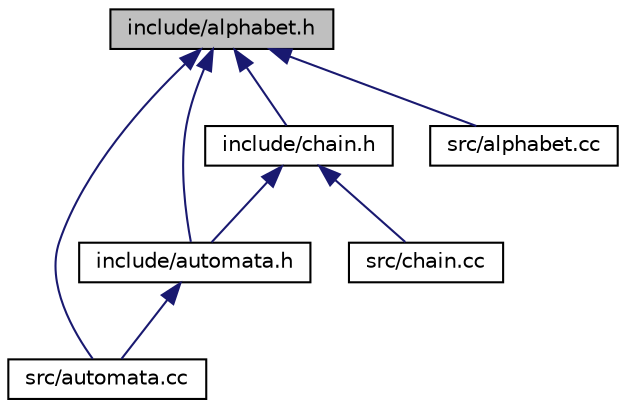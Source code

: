 digraph "include/alphabet.h"
{
 // LATEX_PDF_SIZE
  edge [fontname="Helvetica",fontsize="10",labelfontname="Helvetica",labelfontsize="10"];
  node [fontname="Helvetica",fontsize="10",shape=record];
  Node1 [label="include/alphabet.h",height=0.2,width=0.4,color="black", fillcolor="grey75", style="filled", fontcolor="black",tooltip="This file contains the alphabet class."];
  Node1 -> Node2 [dir="back",color="midnightblue",fontsize="10",style="solid",fontname="Helvetica"];
  Node2 [label="include/automata.h",height=0.2,width=0.4,color="black", fillcolor="white", style="filled",URL="$automata_8h.html",tooltip="This file contains the automata class."];
  Node2 -> Node3 [dir="back",color="midnightblue",fontsize="10",style="solid",fontname="Helvetica"];
  Node3 [label="src/automata.cc",height=0.2,width=0.4,color="black", fillcolor="white", style="filled",URL="$automata_8cc.html",tooltip="This file contains the different methods of the automata class."];
  Node1 -> Node4 [dir="back",color="midnightblue",fontsize="10",style="solid",fontname="Helvetica"];
  Node4 [label="include/chain.h",height=0.2,width=0.4,color="black", fillcolor="white", style="filled",URL="$chain_8h.html",tooltip="This file contains the chain class."];
  Node4 -> Node2 [dir="back",color="midnightblue",fontsize="10",style="solid",fontname="Helvetica"];
  Node4 -> Node5 [dir="back",color="midnightblue",fontsize="10",style="solid",fontname="Helvetica"];
  Node5 [label="src/chain.cc",height=0.2,width=0.4,color="black", fillcolor="white", style="filled",URL="$chain_8cc.html",tooltip="This file contains the different methods of the chain class."];
  Node1 -> Node6 [dir="back",color="midnightblue",fontsize="10",style="solid",fontname="Helvetica"];
  Node6 [label="src/alphabet.cc",height=0.2,width=0.4,color="black", fillcolor="white", style="filled",URL="$alphabet_8cc.html",tooltip="This file contains the different methods of the alphabet class."];
  Node1 -> Node3 [dir="back",color="midnightblue",fontsize="10",style="solid",fontname="Helvetica"];
}

